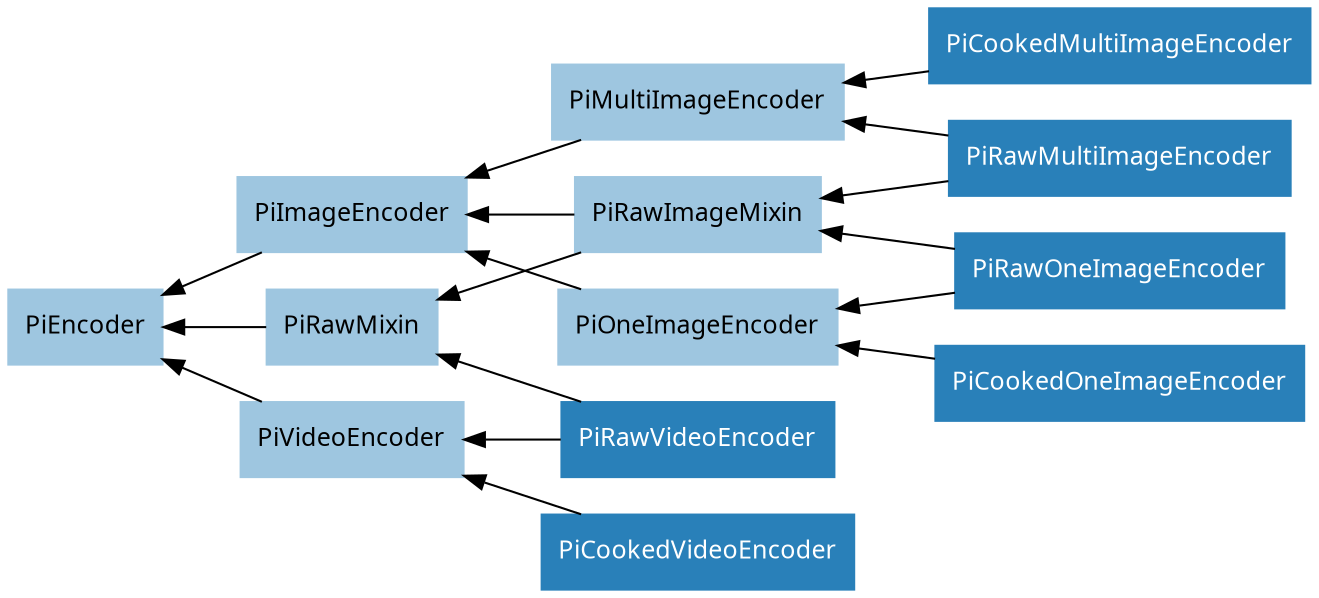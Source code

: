digraph G {
    graph [rankdir=RL];
    node [shape=rect,style=filled,fontname=Sans,fontsize=12];
    edge [];

    /* Abstract classes */
    node [color="#9ec6e0",fontcolor="#000000"];
    PiEncoder           [target="_top", URL="../api.html#picamerax.PiEncoder"];
    PiImageEncoder      [target="_top", URL="../api.html#picamerax.PiImageEncoder"];
    PiVideoEncoder      [target="_top", URL="../api.html#picamerax.PiVideoEncoder"];
    PiOneImageEncoder   [target="_top", URL="../api.html#picamerax.PiOneImageEncoder"];
    PiMultiImageEncoder [target="_top", URL="../api.html#picamerax.PiMultiImageEncoder"];
    PiRawMixin          [target="_top", URL="../api.html#picamerax.PiRawMixin"];
    PiRawImageMixin     [target="_top", URL="../api.html#picamerax.PiRawImageMixin"];

    /* Concrete classes */
    node [color="#2980b9",fontcolor="#ffffff"];
    PiRawOneImageEncoder      [target="_top", URL="../api.html#picamerax.PiRawOneImageEncoder"];
    PiRawMultiImageEncoder    [target="_top", URL="../api.html#picamerax.PiRawMultiImageEncoder"];
    PiRawVideoEncoder         [target="_top", URL="../api.html#picamerax.PiRawVideoEncoder"];
    PiCookedOneImageEncoder   [target="_top", URL="../api.html#picamerax.PiCookedOneImageEncoder"];
    PiCookedMultiImageEncoder [target="_top", URL="../api.html#picamerax.PiCookedMultiImageEncoder"];
    PiCookedVideoEncoder      [target="_top", URL="../api.html#picamerax.PiCookedVideoEncoder"];

    PiImageEncoder->PiEncoder;
    PiVideoEncoder->PiEncoder;
    PiRawMixin->PiEncoder;
    PiOneImageEncoder->PiImageEncoder;
    PiMultiImageEncoder->PiImageEncoder;
    PiCookedOneImageEncoder->PiOneImageEncoder;
    PiCookedMultiImageEncoder->PiMultiImageEncoder;
    PiCookedVideoEncoder->PiVideoEncoder;
    PiRawImageMixin->PiRawMixin;
    PiRawImageMixin->PiImageEncoder;
    PiRawOneImageEncoder->PiOneImageEncoder;
    PiRawOneImageEncoder->PiRawImageMixin;
    PiRawMultiImageEncoder->PiMultiImageEncoder;
    PiRawMultiImageEncoder->PiRawImageMixin;
    PiRawVideoEncoder->PiRawMixin;
    PiRawVideoEncoder->PiVideoEncoder;
}
